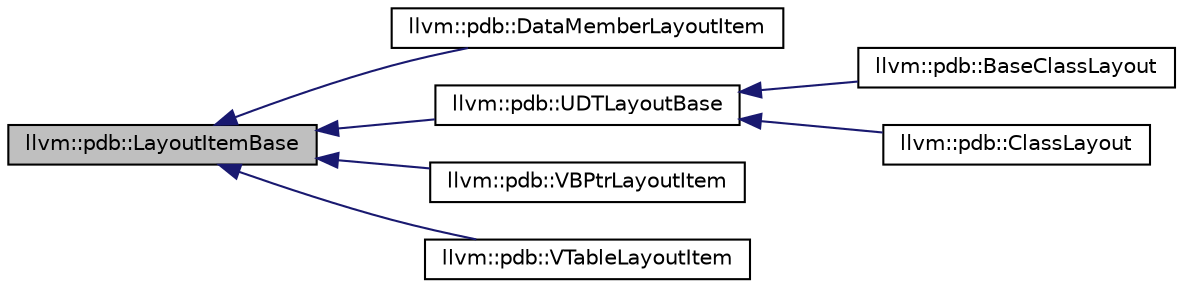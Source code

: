 digraph "llvm::pdb::LayoutItemBase"
{
 // LATEX_PDF_SIZE
  bgcolor="transparent";
  edge [fontname="Helvetica",fontsize="10",labelfontname="Helvetica",labelfontsize="10"];
  node [fontname="Helvetica",fontsize="10",shape="box"];
  rankdir="LR";
  Node1 [label="llvm::pdb::LayoutItemBase",height=0.2,width=0.4,color="black", fillcolor="grey75", style="filled", fontcolor="black",tooltip=" "];
  Node1 -> Node2 [dir="back",color="midnightblue",fontsize="10",style="solid",fontname="Helvetica"];
  Node2 [label="llvm::pdb::DataMemberLayoutItem",height=0.2,width=0.4,color="black",URL="$classllvm_1_1pdb_1_1DataMemberLayoutItem.html",tooltip=" "];
  Node1 -> Node3 [dir="back",color="midnightblue",fontsize="10",style="solid",fontname="Helvetica"];
  Node3 [label="llvm::pdb::UDTLayoutBase",height=0.2,width=0.4,color="black",URL="$classllvm_1_1pdb_1_1UDTLayoutBase.html",tooltip=" "];
  Node3 -> Node4 [dir="back",color="midnightblue",fontsize="10",style="solid",fontname="Helvetica"];
  Node4 [label="llvm::pdb::BaseClassLayout",height=0.2,width=0.4,color="black",URL="$classllvm_1_1pdb_1_1BaseClassLayout.html",tooltip=" "];
  Node3 -> Node5 [dir="back",color="midnightblue",fontsize="10",style="solid",fontname="Helvetica"];
  Node5 [label="llvm::pdb::ClassLayout",height=0.2,width=0.4,color="black",URL="$classllvm_1_1pdb_1_1ClassLayout.html",tooltip=" "];
  Node1 -> Node6 [dir="back",color="midnightblue",fontsize="10",style="solid",fontname="Helvetica"];
  Node6 [label="llvm::pdb::VBPtrLayoutItem",height=0.2,width=0.4,color="black",URL="$classllvm_1_1pdb_1_1VBPtrLayoutItem.html",tooltip=" "];
  Node1 -> Node7 [dir="back",color="midnightblue",fontsize="10",style="solid",fontname="Helvetica"];
  Node7 [label="llvm::pdb::VTableLayoutItem",height=0.2,width=0.4,color="black",URL="$classllvm_1_1pdb_1_1VTableLayoutItem.html",tooltip=" "];
}

